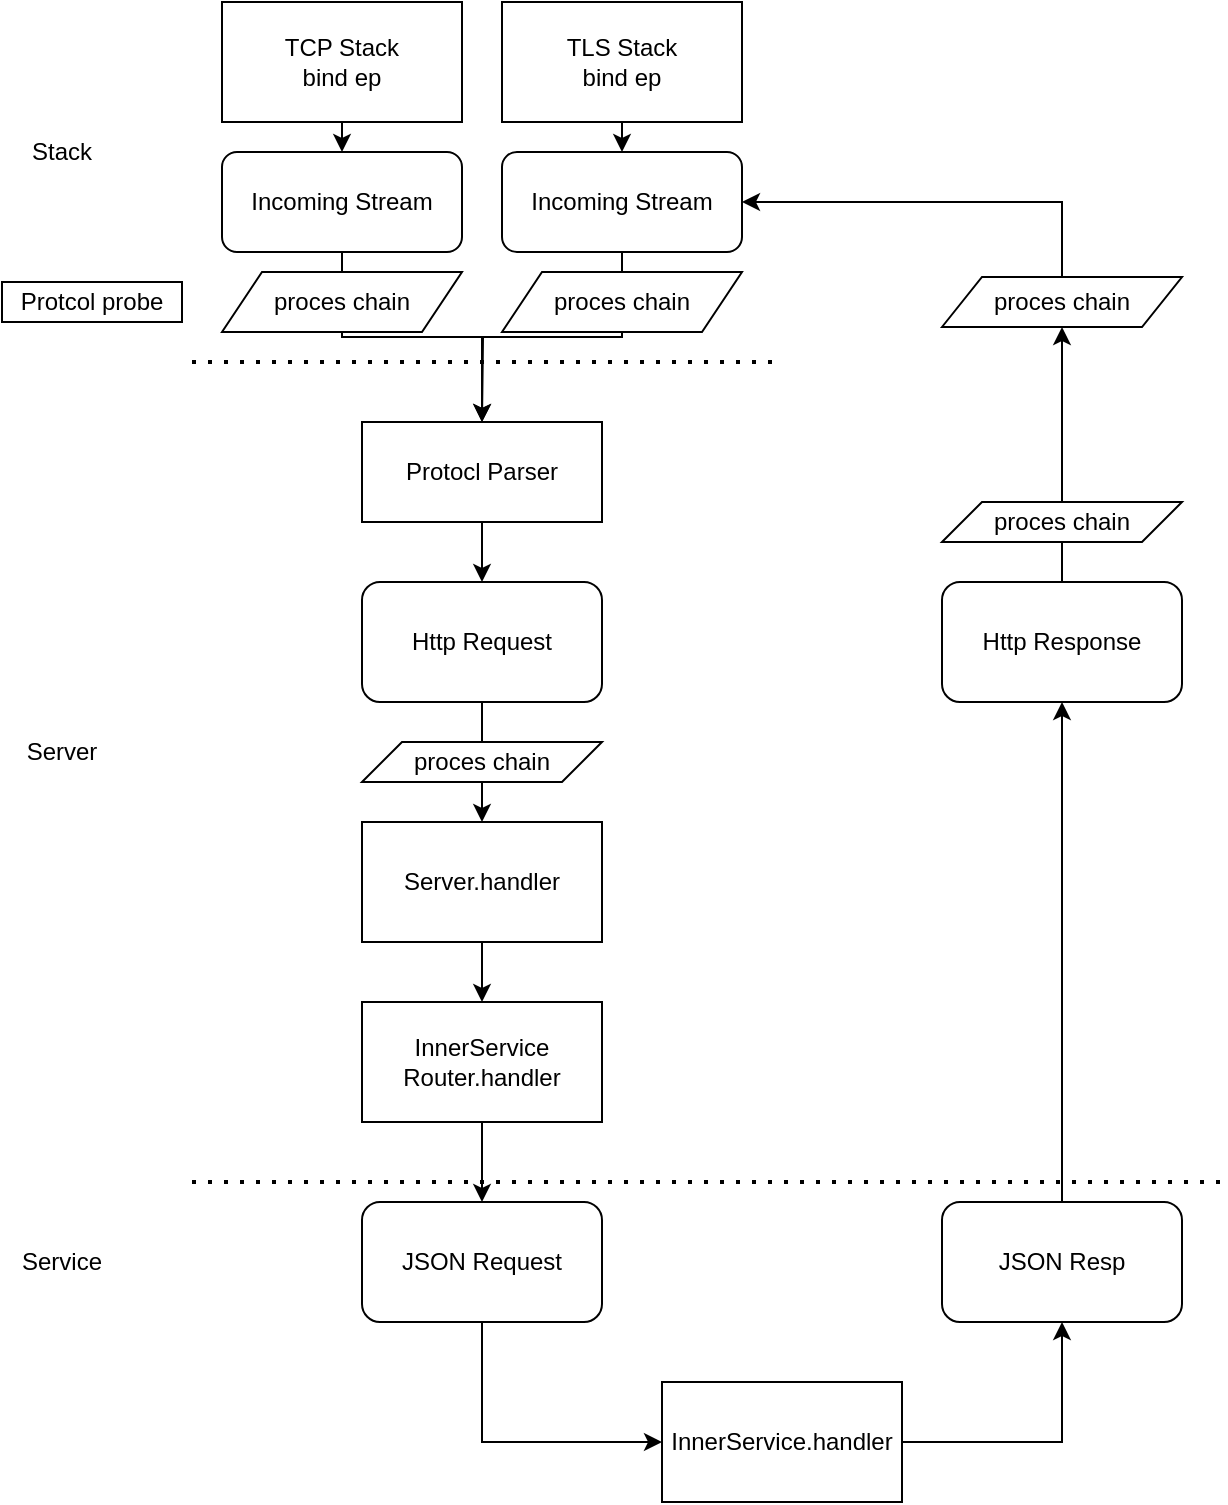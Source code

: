 <mxfile version="27.0.9">
  <diagram name="Page-1" id="dgCNba_4N36sK-C0k3VW">
    <mxGraphModel dx="1425" dy="828" grid="1" gridSize="10" guides="1" tooltips="1" connect="1" arrows="1" fold="1" page="1" pageScale="1" pageWidth="850" pageHeight="1100" math="0" shadow="0">
      <root>
        <mxCell id="0" />
        <mxCell id="1" parent="0" />
        <mxCell id="4xMjiQKorM3x4zLwSIfw-1" style="edgeStyle=orthogonalEdgeStyle;rounded=0;orthogonalLoop=1;jettySize=auto;html=1;exitX=0.5;exitY=1;exitDx=0;exitDy=0;entryX=0.5;entryY=0;entryDx=0;entryDy=0;" edge="1" parent="1" source="O7CF1etvv4BRTKYx8te_-1" target="O7CF1etvv4BRTKYx8te_-3">
          <mxGeometry relative="1" as="geometry" />
        </mxCell>
        <mxCell id="O7CF1etvv4BRTKYx8te_-1" value="TCP Stack&lt;div&gt;bind ep&lt;/div&gt;" style="rounded=0;whiteSpace=wrap;html=1;" parent="1" vertex="1">
          <mxGeometry x="130" y="80" width="120" height="60" as="geometry" />
        </mxCell>
        <mxCell id="4xMjiQKorM3x4zLwSIfw-4" style="edgeStyle=orthogonalEdgeStyle;rounded=0;orthogonalLoop=1;jettySize=auto;html=1;exitX=0.5;exitY=1;exitDx=0;exitDy=0;entryX=0.5;entryY=0;entryDx=0;entryDy=0;" edge="1" parent="1" source="O7CF1etvv4BRTKYx8te_-3" target="O7CF1etvv4BRTKYx8te_-5">
          <mxGeometry relative="1" as="geometry" />
        </mxCell>
        <mxCell id="O7CF1etvv4BRTKYx8te_-3" value="Incoming Stream" style="rounded=1;whiteSpace=wrap;html=1;" parent="1" vertex="1">
          <mxGeometry x="130" y="155" width="120" height="50" as="geometry" />
        </mxCell>
        <mxCell id="4xMjiQKorM3x4zLwSIfw-6" style="edgeStyle=orthogonalEdgeStyle;rounded=0;orthogonalLoop=1;jettySize=auto;html=1;exitX=0.5;exitY=1;exitDx=0;exitDy=0;entryX=0.5;entryY=0;entryDx=0;entryDy=0;" edge="1" parent="1" source="O7CF1etvv4BRTKYx8te_-5" target="O7CF1etvv4BRTKYx8te_-6">
          <mxGeometry relative="1" as="geometry" />
        </mxCell>
        <mxCell id="O7CF1etvv4BRTKYx8te_-5" value="Protocl Parser" style="rounded=0;whiteSpace=wrap;html=1;" parent="1" vertex="1">
          <mxGeometry x="200" y="290" width="120" height="50" as="geometry" />
        </mxCell>
        <mxCell id="4xMjiQKorM3x4zLwSIfw-7" style="edgeStyle=orthogonalEdgeStyle;rounded=0;orthogonalLoop=1;jettySize=auto;html=1;exitX=0.5;exitY=1;exitDx=0;exitDy=0;entryX=0.5;entryY=0;entryDx=0;entryDy=0;" edge="1" parent="1" source="O7CF1etvv4BRTKYx8te_-6" target="O7CF1etvv4BRTKYx8te_-8">
          <mxGeometry relative="1" as="geometry" />
        </mxCell>
        <mxCell id="O7CF1etvv4BRTKYx8te_-6" value="Http Request" style="rounded=1;whiteSpace=wrap;html=1;" parent="1" vertex="1">
          <mxGeometry x="200" y="370" width="120" height="60" as="geometry" />
        </mxCell>
        <mxCell id="4xMjiQKorM3x4zLwSIfw-2" style="edgeStyle=orthogonalEdgeStyle;rounded=0;orthogonalLoop=1;jettySize=auto;html=1;exitX=0.5;exitY=1;exitDx=0;exitDy=0;entryX=0.5;entryY=0;entryDx=0;entryDy=0;" edge="1" parent="1" source="O7CF1etvv4BRTKYx8te_-7" target="O7CF1etvv4BRTKYx8te_-24">
          <mxGeometry relative="1" as="geometry" />
        </mxCell>
        <mxCell id="O7CF1etvv4BRTKYx8te_-7" value="TLS Stack&lt;div&gt;bind ep&lt;/div&gt;" style="rounded=0;whiteSpace=wrap;html=1;" parent="1" vertex="1">
          <mxGeometry x="270" y="80" width="120" height="60" as="geometry" />
        </mxCell>
        <mxCell id="4xMjiQKorM3x4zLwSIfw-8" style="edgeStyle=orthogonalEdgeStyle;rounded=0;orthogonalLoop=1;jettySize=auto;html=1;exitX=0.5;exitY=1;exitDx=0;exitDy=0;entryX=0.5;entryY=0;entryDx=0;entryDy=0;" edge="1" parent="1" source="O7CF1etvv4BRTKYx8te_-8" target="O7CF1etvv4BRTKYx8te_-9">
          <mxGeometry relative="1" as="geometry" />
        </mxCell>
        <mxCell id="O7CF1etvv4BRTKYx8te_-8" value="Server.handler" style="rounded=0;whiteSpace=wrap;html=1;" parent="1" vertex="1">
          <mxGeometry x="200" y="490" width="120" height="60" as="geometry" />
        </mxCell>
        <mxCell id="4xMjiQKorM3x4zLwSIfw-9" style="edgeStyle=orthogonalEdgeStyle;rounded=0;orthogonalLoop=1;jettySize=auto;html=1;exitX=0.5;exitY=1;exitDx=0;exitDy=0;entryX=0.5;entryY=0;entryDx=0;entryDy=0;" edge="1" parent="1" source="O7CF1etvv4BRTKYx8te_-9" target="O7CF1etvv4BRTKYx8te_-10">
          <mxGeometry relative="1" as="geometry" />
        </mxCell>
        <mxCell id="O7CF1etvv4BRTKYx8te_-9" value="InnerService&lt;div&gt;Router.handler&lt;/div&gt;" style="rounded=0;whiteSpace=wrap;html=1;" parent="1" vertex="1">
          <mxGeometry x="200" y="580" width="120" height="60" as="geometry" />
        </mxCell>
        <mxCell id="4xMjiQKorM3x4zLwSIfw-10" style="edgeStyle=orthogonalEdgeStyle;rounded=0;orthogonalLoop=1;jettySize=auto;html=1;exitX=0.5;exitY=1;exitDx=0;exitDy=0;entryX=0;entryY=0.5;entryDx=0;entryDy=0;" edge="1" parent="1" source="O7CF1etvv4BRTKYx8te_-10" target="O7CF1etvv4BRTKYx8te_-11">
          <mxGeometry relative="1" as="geometry" />
        </mxCell>
        <mxCell id="O7CF1etvv4BRTKYx8te_-10" value="JSON Request" style="rounded=1;whiteSpace=wrap;html=1;" parent="1" vertex="1">
          <mxGeometry x="200" y="680" width="120" height="60" as="geometry" />
        </mxCell>
        <mxCell id="4xMjiQKorM3x4zLwSIfw-11" style="edgeStyle=orthogonalEdgeStyle;rounded=0;orthogonalLoop=1;jettySize=auto;html=1;exitX=1;exitY=0.5;exitDx=0;exitDy=0;entryX=0.5;entryY=1;entryDx=0;entryDy=0;" edge="1" parent="1" source="O7CF1etvv4BRTKYx8te_-11" target="O7CF1etvv4BRTKYx8te_-20">
          <mxGeometry relative="1" as="geometry" />
        </mxCell>
        <mxCell id="O7CF1etvv4BRTKYx8te_-11" value="InnerService.handler" style="rounded=0;whiteSpace=wrap;html=1;" parent="1" vertex="1">
          <mxGeometry x="350" y="770" width="120" height="60" as="geometry" />
        </mxCell>
        <mxCell id="O7CF1etvv4BRTKYx8te_-12" value="" style="endArrow=none;dashed=1;html=1;dashPattern=1 3;strokeWidth=2;rounded=0;" parent="1" edge="1">
          <mxGeometry width="50" height="50" relative="1" as="geometry">
            <mxPoint x="115" y="260" as="sourcePoint" />
            <mxPoint x="405" y="260" as="targetPoint" />
          </mxGeometry>
        </mxCell>
        <mxCell id="O7CF1etvv4BRTKYx8te_-13" value="" style="endArrow=none;dashed=1;html=1;dashPattern=1 3;strokeWidth=2;rounded=0;" parent="1" edge="1">
          <mxGeometry width="50" height="50" relative="1" as="geometry">
            <mxPoint x="115" y="670" as="sourcePoint" />
            <mxPoint x="630" y="670" as="targetPoint" />
          </mxGeometry>
        </mxCell>
        <mxCell id="O7CF1etvv4BRTKYx8te_-14" value="Stack" style="text;html=1;align=center;verticalAlign=middle;whiteSpace=wrap;rounded=0;" parent="1" vertex="1">
          <mxGeometry x="20" y="140" width="60" height="30" as="geometry" />
        </mxCell>
        <mxCell id="O7CF1etvv4BRTKYx8te_-15" value="Server" style="text;html=1;align=center;verticalAlign=middle;whiteSpace=wrap;rounded=0;" parent="1" vertex="1">
          <mxGeometry x="20" y="440" width="60" height="30" as="geometry" />
        </mxCell>
        <mxCell id="O7CF1etvv4BRTKYx8te_-16" value="Service" style="text;html=1;align=center;verticalAlign=middle;whiteSpace=wrap;rounded=0;" parent="1" vertex="1">
          <mxGeometry x="20" y="695" width="60" height="30" as="geometry" />
        </mxCell>
        <mxCell id="O7CF1etvv4BRTKYx8te_-17" value="proces chain" style="shape=parallelogram;perimeter=parallelogramPerimeter;whiteSpace=wrap;html=1;fixedSize=1;" parent="1" vertex="1">
          <mxGeometry x="130" y="215" width="120" height="30" as="geometry" />
        </mxCell>
        <mxCell id="O7CF1etvv4BRTKYx8te_-18" value="proces chain" style="shape=parallelogram;perimeter=parallelogramPerimeter;whiteSpace=wrap;html=1;fixedSize=1;" parent="1" vertex="1">
          <mxGeometry x="200" y="450" width="120" height="20" as="geometry" />
        </mxCell>
        <mxCell id="O7CF1etvv4BRTKYx8te_-19" value="Protcol probe" style="rounded=0;whiteSpace=wrap;html=1;" parent="1" vertex="1">
          <mxGeometry x="20" y="220" width="90" height="20" as="geometry" />
        </mxCell>
        <mxCell id="4xMjiQKorM3x4zLwSIfw-12" style="edgeStyle=orthogonalEdgeStyle;rounded=0;orthogonalLoop=1;jettySize=auto;html=1;exitX=0.5;exitY=0;exitDx=0;exitDy=0;" edge="1" parent="1" source="O7CF1etvv4BRTKYx8te_-20" target="O7CF1etvv4BRTKYx8te_-21">
          <mxGeometry relative="1" as="geometry" />
        </mxCell>
        <mxCell id="O7CF1etvv4BRTKYx8te_-20" value="JSON Resp" style="rounded=1;whiteSpace=wrap;html=1;" parent="1" vertex="1">
          <mxGeometry x="490" y="680" width="120" height="60" as="geometry" />
        </mxCell>
        <mxCell id="4xMjiQKorM3x4zLwSIfw-13" style="edgeStyle=orthogonalEdgeStyle;rounded=0;orthogonalLoop=1;jettySize=auto;html=1;exitX=0.5;exitY=0;exitDx=0;exitDy=0;" edge="1" parent="1" source="O7CF1etvv4BRTKYx8te_-21" target="O7CF1etvv4BRTKYx8te_-23">
          <mxGeometry relative="1" as="geometry" />
        </mxCell>
        <mxCell id="O7CF1etvv4BRTKYx8te_-21" value="Http Response" style="rounded=1;whiteSpace=wrap;html=1;" parent="1" vertex="1">
          <mxGeometry x="490" y="370" width="120" height="60" as="geometry" />
        </mxCell>
        <mxCell id="O7CF1etvv4BRTKYx8te_-22" value="proces chain" style="shape=parallelogram;perimeter=parallelogramPerimeter;whiteSpace=wrap;html=1;fixedSize=1;" parent="1" vertex="1">
          <mxGeometry x="490" y="330" width="120" height="20" as="geometry" />
        </mxCell>
        <mxCell id="4xMjiQKorM3x4zLwSIfw-14" style="edgeStyle=orthogonalEdgeStyle;rounded=0;orthogonalLoop=1;jettySize=auto;html=1;exitX=0.5;exitY=0;exitDx=0;exitDy=0;entryX=1;entryY=0.5;entryDx=0;entryDy=0;" edge="1" parent="1" source="O7CF1etvv4BRTKYx8te_-23" target="O7CF1etvv4BRTKYx8te_-24">
          <mxGeometry relative="1" as="geometry" />
        </mxCell>
        <mxCell id="O7CF1etvv4BRTKYx8te_-23" value="proces chain" style="shape=parallelogram;perimeter=parallelogramPerimeter;whiteSpace=wrap;html=1;fixedSize=1;" parent="1" vertex="1">
          <mxGeometry x="490" y="217.5" width="120" height="25" as="geometry" />
        </mxCell>
        <mxCell id="4xMjiQKorM3x4zLwSIfw-5" style="edgeStyle=orthogonalEdgeStyle;rounded=0;orthogonalLoop=1;jettySize=auto;html=1;exitX=0.5;exitY=1;exitDx=0;exitDy=0;" edge="1" parent="1" source="O7CF1etvv4BRTKYx8te_-24">
          <mxGeometry relative="1" as="geometry">
            <mxPoint x="260" y="290" as="targetPoint" />
          </mxGeometry>
        </mxCell>
        <mxCell id="O7CF1etvv4BRTKYx8te_-24" value="Incoming Stream" style="rounded=1;whiteSpace=wrap;html=1;" parent="1" vertex="1">
          <mxGeometry x="270" y="155" width="120" height="50" as="geometry" />
        </mxCell>
        <mxCell id="O7CF1etvv4BRTKYx8te_-25" value="proces chain" style="shape=parallelogram;perimeter=parallelogramPerimeter;whiteSpace=wrap;html=1;fixedSize=1;" parent="1" vertex="1">
          <mxGeometry x="270" y="215" width="120" height="30" as="geometry" />
        </mxCell>
      </root>
    </mxGraphModel>
  </diagram>
</mxfile>

